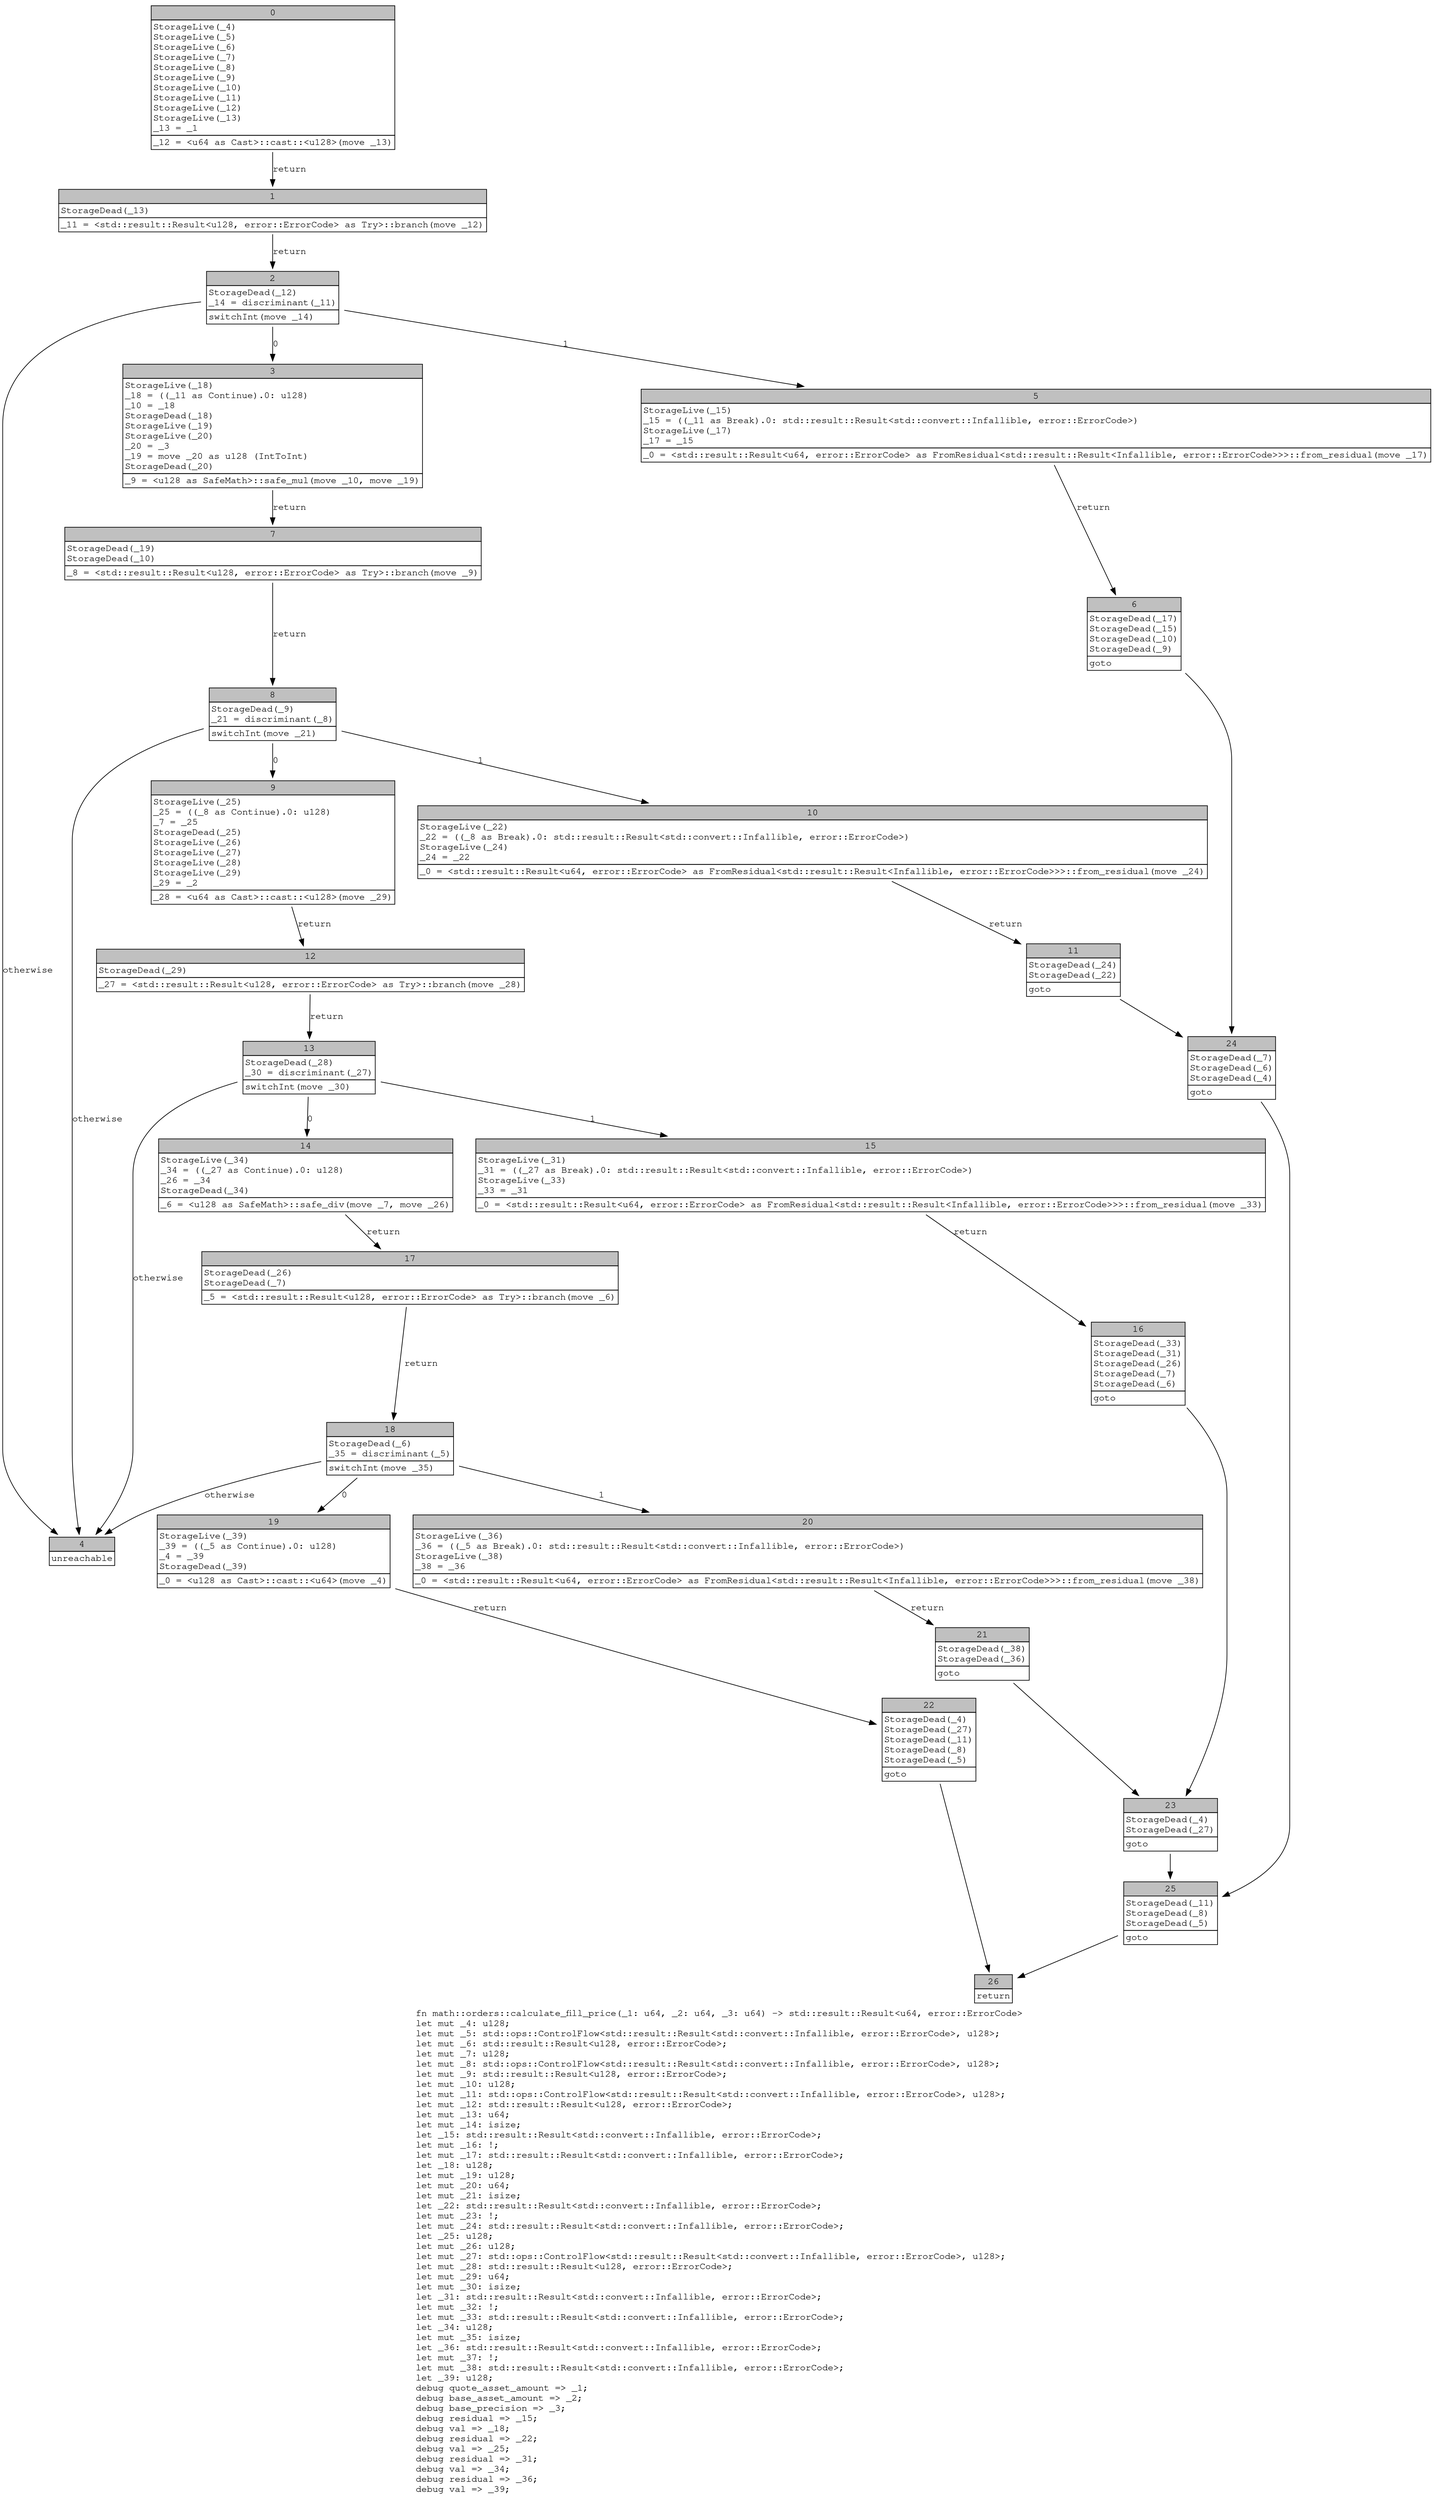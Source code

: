 digraph Mir_0_2610 {
    graph [fontname="Courier, monospace"];
    node [fontname="Courier, monospace"];
    edge [fontname="Courier, monospace"];
    label=<fn math::orders::calculate_fill_price(_1: u64, _2: u64, _3: u64) -&gt; std::result::Result&lt;u64, error::ErrorCode&gt;<br align="left"/>let mut _4: u128;<br align="left"/>let mut _5: std::ops::ControlFlow&lt;std::result::Result&lt;std::convert::Infallible, error::ErrorCode&gt;, u128&gt;;<br align="left"/>let mut _6: std::result::Result&lt;u128, error::ErrorCode&gt;;<br align="left"/>let mut _7: u128;<br align="left"/>let mut _8: std::ops::ControlFlow&lt;std::result::Result&lt;std::convert::Infallible, error::ErrorCode&gt;, u128&gt;;<br align="left"/>let mut _9: std::result::Result&lt;u128, error::ErrorCode&gt;;<br align="left"/>let mut _10: u128;<br align="left"/>let mut _11: std::ops::ControlFlow&lt;std::result::Result&lt;std::convert::Infallible, error::ErrorCode&gt;, u128&gt;;<br align="left"/>let mut _12: std::result::Result&lt;u128, error::ErrorCode&gt;;<br align="left"/>let mut _13: u64;<br align="left"/>let mut _14: isize;<br align="left"/>let _15: std::result::Result&lt;std::convert::Infallible, error::ErrorCode&gt;;<br align="left"/>let mut _16: !;<br align="left"/>let mut _17: std::result::Result&lt;std::convert::Infallible, error::ErrorCode&gt;;<br align="left"/>let _18: u128;<br align="left"/>let mut _19: u128;<br align="left"/>let mut _20: u64;<br align="left"/>let mut _21: isize;<br align="left"/>let _22: std::result::Result&lt;std::convert::Infallible, error::ErrorCode&gt;;<br align="left"/>let mut _23: !;<br align="left"/>let mut _24: std::result::Result&lt;std::convert::Infallible, error::ErrorCode&gt;;<br align="left"/>let _25: u128;<br align="left"/>let mut _26: u128;<br align="left"/>let mut _27: std::ops::ControlFlow&lt;std::result::Result&lt;std::convert::Infallible, error::ErrorCode&gt;, u128&gt;;<br align="left"/>let mut _28: std::result::Result&lt;u128, error::ErrorCode&gt;;<br align="left"/>let mut _29: u64;<br align="left"/>let mut _30: isize;<br align="left"/>let _31: std::result::Result&lt;std::convert::Infallible, error::ErrorCode&gt;;<br align="left"/>let mut _32: !;<br align="left"/>let mut _33: std::result::Result&lt;std::convert::Infallible, error::ErrorCode&gt;;<br align="left"/>let _34: u128;<br align="left"/>let mut _35: isize;<br align="left"/>let _36: std::result::Result&lt;std::convert::Infallible, error::ErrorCode&gt;;<br align="left"/>let mut _37: !;<br align="left"/>let mut _38: std::result::Result&lt;std::convert::Infallible, error::ErrorCode&gt;;<br align="left"/>let _39: u128;<br align="left"/>debug quote_asset_amount =&gt; _1;<br align="left"/>debug base_asset_amount =&gt; _2;<br align="left"/>debug base_precision =&gt; _3;<br align="left"/>debug residual =&gt; _15;<br align="left"/>debug val =&gt; _18;<br align="left"/>debug residual =&gt; _22;<br align="left"/>debug val =&gt; _25;<br align="left"/>debug residual =&gt; _31;<br align="left"/>debug val =&gt; _34;<br align="left"/>debug residual =&gt; _36;<br align="left"/>debug val =&gt; _39;<br align="left"/>>;
    bb0__0_2610 [shape="none", label=<<table border="0" cellborder="1" cellspacing="0"><tr><td bgcolor="gray" align="center" colspan="1">0</td></tr><tr><td align="left" balign="left">StorageLive(_4)<br/>StorageLive(_5)<br/>StorageLive(_6)<br/>StorageLive(_7)<br/>StorageLive(_8)<br/>StorageLive(_9)<br/>StorageLive(_10)<br/>StorageLive(_11)<br/>StorageLive(_12)<br/>StorageLive(_13)<br/>_13 = _1<br/></td></tr><tr><td align="left">_12 = &lt;u64 as Cast&gt;::cast::&lt;u128&gt;(move _13)</td></tr></table>>];
    bb1__0_2610 [shape="none", label=<<table border="0" cellborder="1" cellspacing="0"><tr><td bgcolor="gray" align="center" colspan="1">1</td></tr><tr><td align="left" balign="left">StorageDead(_13)<br/></td></tr><tr><td align="left">_11 = &lt;std::result::Result&lt;u128, error::ErrorCode&gt; as Try&gt;::branch(move _12)</td></tr></table>>];
    bb2__0_2610 [shape="none", label=<<table border="0" cellborder="1" cellspacing="0"><tr><td bgcolor="gray" align="center" colspan="1">2</td></tr><tr><td align="left" balign="left">StorageDead(_12)<br/>_14 = discriminant(_11)<br/></td></tr><tr><td align="left">switchInt(move _14)</td></tr></table>>];
    bb3__0_2610 [shape="none", label=<<table border="0" cellborder="1" cellspacing="0"><tr><td bgcolor="gray" align="center" colspan="1">3</td></tr><tr><td align="left" balign="left">StorageLive(_18)<br/>_18 = ((_11 as Continue).0: u128)<br/>_10 = _18<br/>StorageDead(_18)<br/>StorageLive(_19)<br/>StorageLive(_20)<br/>_20 = _3<br/>_19 = move _20 as u128 (IntToInt)<br/>StorageDead(_20)<br/></td></tr><tr><td align="left">_9 = &lt;u128 as SafeMath&gt;::safe_mul(move _10, move _19)</td></tr></table>>];
    bb4__0_2610 [shape="none", label=<<table border="0" cellborder="1" cellspacing="0"><tr><td bgcolor="gray" align="center" colspan="1">4</td></tr><tr><td align="left">unreachable</td></tr></table>>];
    bb5__0_2610 [shape="none", label=<<table border="0" cellborder="1" cellspacing="0"><tr><td bgcolor="gray" align="center" colspan="1">5</td></tr><tr><td align="left" balign="left">StorageLive(_15)<br/>_15 = ((_11 as Break).0: std::result::Result&lt;std::convert::Infallible, error::ErrorCode&gt;)<br/>StorageLive(_17)<br/>_17 = _15<br/></td></tr><tr><td align="left">_0 = &lt;std::result::Result&lt;u64, error::ErrorCode&gt; as FromResidual&lt;std::result::Result&lt;Infallible, error::ErrorCode&gt;&gt;&gt;::from_residual(move _17)</td></tr></table>>];
    bb6__0_2610 [shape="none", label=<<table border="0" cellborder="1" cellspacing="0"><tr><td bgcolor="gray" align="center" colspan="1">6</td></tr><tr><td align="left" balign="left">StorageDead(_17)<br/>StorageDead(_15)<br/>StorageDead(_10)<br/>StorageDead(_9)<br/></td></tr><tr><td align="left">goto</td></tr></table>>];
    bb7__0_2610 [shape="none", label=<<table border="0" cellborder="1" cellspacing="0"><tr><td bgcolor="gray" align="center" colspan="1">7</td></tr><tr><td align="left" balign="left">StorageDead(_19)<br/>StorageDead(_10)<br/></td></tr><tr><td align="left">_8 = &lt;std::result::Result&lt;u128, error::ErrorCode&gt; as Try&gt;::branch(move _9)</td></tr></table>>];
    bb8__0_2610 [shape="none", label=<<table border="0" cellborder="1" cellspacing="0"><tr><td bgcolor="gray" align="center" colspan="1">8</td></tr><tr><td align="left" balign="left">StorageDead(_9)<br/>_21 = discriminant(_8)<br/></td></tr><tr><td align="left">switchInt(move _21)</td></tr></table>>];
    bb9__0_2610 [shape="none", label=<<table border="0" cellborder="1" cellspacing="0"><tr><td bgcolor="gray" align="center" colspan="1">9</td></tr><tr><td align="left" balign="left">StorageLive(_25)<br/>_25 = ((_8 as Continue).0: u128)<br/>_7 = _25<br/>StorageDead(_25)<br/>StorageLive(_26)<br/>StorageLive(_27)<br/>StorageLive(_28)<br/>StorageLive(_29)<br/>_29 = _2<br/></td></tr><tr><td align="left">_28 = &lt;u64 as Cast&gt;::cast::&lt;u128&gt;(move _29)</td></tr></table>>];
    bb10__0_2610 [shape="none", label=<<table border="0" cellborder="1" cellspacing="0"><tr><td bgcolor="gray" align="center" colspan="1">10</td></tr><tr><td align="left" balign="left">StorageLive(_22)<br/>_22 = ((_8 as Break).0: std::result::Result&lt;std::convert::Infallible, error::ErrorCode&gt;)<br/>StorageLive(_24)<br/>_24 = _22<br/></td></tr><tr><td align="left">_0 = &lt;std::result::Result&lt;u64, error::ErrorCode&gt; as FromResidual&lt;std::result::Result&lt;Infallible, error::ErrorCode&gt;&gt;&gt;::from_residual(move _24)</td></tr></table>>];
    bb11__0_2610 [shape="none", label=<<table border="0" cellborder="1" cellspacing="0"><tr><td bgcolor="gray" align="center" colspan="1">11</td></tr><tr><td align="left" balign="left">StorageDead(_24)<br/>StorageDead(_22)<br/></td></tr><tr><td align="left">goto</td></tr></table>>];
    bb12__0_2610 [shape="none", label=<<table border="0" cellborder="1" cellspacing="0"><tr><td bgcolor="gray" align="center" colspan="1">12</td></tr><tr><td align="left" balign="left">StorageDead(_29)<br/></td></tr><tr><td align="left">_27 = &lt;std::result::Result&lt;u128, error::ErrorCode&gt; as Try&gt;::branch(move _28)</td></tr></table>>];
    bb13__0_2610 [shape="none", label=<<table border="0" cellborder="1" cellspacing="0"><tr><td bgcolor="gray" align="center" colspan="1">13</td></tr><tr><td align="left" balign="left">StorageDead(_28)<br/>_30 = discriminant(_27)<br/></td></tr><tr><td align="left">switchInt(move _30)</td></tr></table>>];
    bb14__0_2610 [shape="none", label=<<table border="0" cellborder="1" cellspacing="0"><tr><td bgcolor="gray" align="center" colspan="1">14</td></tr><tr><td align="left" balign="left">StorageLive(_34)<br/>_34 = ((_27 as Continue).0: u128)<br/>_26 = _34<br/>StorageDead(_34)<br/></td></tr><tr><td align="left">_6 = &lt;u128 as SafeMath&gt;::safe_div(move _7, move _26)</td></tr></table>>];
    bb15__0_2610 [shape="none", label=<<table border="0" cellborder="1" cellspacing="0"><tr><td bgcolor="gray" align="center" colspan="1">15</td></tr><tr><td align="left" balign="left">StorageLive(_31)<br/>_31 = ((_27 as Break).0: std::result::Result&lt;std::convert::Infallible, error::ErrorCode&gt;)<br/>StorageLive(_33)<br/>_33 = _31<br/></td></tr><tr><td align="left">_0 = &lt;std::result::Result&lt;u64, error::ErrorCode&gt; as FromResidual&lt;std::result::Result&lt;Infallible, error::ErrorCode&gt;&gt;&gt;::from_residual(move _33)</td></tr></table>>];
    bb16__0_2610 [shape="none", label=<<table border="0" cellborder="1" cellspacing="0"><tr><td bgcolor="gray" align="center" colspan="1">16</td></tr><tr><td align="left" balign="left">StorageDead(_33)<br/>StorageDead(_31)<br/>StorageDead(_26)<br/>StorageDead(_7)<br/>StorageDead(_6)<br/></td></tr><tr><td align="left">goto</td></tr></table>>];
    bb17__0_2610 [shape="none", label=<<table border="0" cellborder="1" cellspacing="0"><tr><td bgcolor="gray" align="center" colspan="1">17</td></tr><tr><td align="left" balign="left">StorageDead(_26)<br/>StorageDead(_7)<br/></td></tr><tr><td align="left">_5 = &lt;std::result::Result&lt;u128, error::ErrorCode&gt; as Try&gt;::branch(move _6)</td></tr></table>>];
    bb18__0_2610 [shape="none", label=<<table border="0" cellborder="1" cellspacing="0"><tr><td bgcolor="gray" align="center" colspan="1">18</td></tr><tr><td align="left" balign="left">StorageDead(_6)<br/>_35 = discriminant(_5)<br/></td></tr><tr><td align="left">switchInt(move _35)</td></tr></table>>];
    bb19__0_2610 [shape="none", label=<<table border="0" cellborder="1" cellspacing="0"><tr><td bgcolor="gray" align="center" colspan="1">19</td></tr><tr><td align="left" balign="left">StorageLive(_39)<br/>_39 = ((_5 as Continue).0: u128)<br/>_4 = _39<br/>StorageDead(_39)<br/></td></tr><tr><td align="left">_0 = &lt;u128 as Cast&gt;::cast::&lt;u64&gt;(move _4)</td></tr></table>>];
    bb20__0_2610 [shape="none", label=<<table border="0" cellborder="1" cellspacing="0"><tr><td bgcolor="gray" align="center" colspan="1">20</td></tr><tr><td align="left" balign="left">StorageLive(_36)<br/>_36 = ((_5 as Break).0: std::result::Result&lt;std::convert::Infallible, error::ErrorCode&gt;)<br/>StorageLive(_38)<br/>_38 = _36<br/></td></tr><tr><td align="left">_0 = &lt;std::result::Result&lt;u64, error::ErrorCode&gt; as FromResidual&lt;std::result::Result&lt;Infallible, error::ErrorCode&gt;&gt;&gt;::from_residual(move _38)</td></tr></table>>];
    bb21__0_2610 [shape="none", label=<<table border="0" cellborder="1" cellspacing="0"><tr><td bgcolor="gray" align="center" colspan="1">21</td></tr><tr><td align="left" balign="left">StorageDead(_38)<br/>StorageDead(_36)<br/></td></tr><tr><td align="left">goto</td></tr></table>>];
    bb22__0_2610 [shape="none", label=<<table border="0" cellborder="1" cellspacing="0"><tr><td bgcolor="gray" align="center" colspan="1">22</td></tr><tr><td align="left" balign="left">StorageDead(_4)<br/>StorageDead(_27)<br/>StorageDead(_11)<br/>StorageDead(_8)<br/>StorageDead(_5)<br/></td></tr><tr><td align="left">goto</td></tr></table>>];
    bb23__0_2610 [shape="none", label=<<table border="0" cellborder="1" cellspacing="0"><tr><td bgcolor="gray" align="center" colspan="1">23</td></tr><tr><td align="left" balign="left">StorageDead(_4)<br/>StorageDead(_27)<br/></td></tr><tr><td align="left">goto</td></tr></table>>];
    bb24__0_2610 [shape="none", label=<<table border="0" cellborder="1" cellspacing="0"><tr><td bgcolor="gray" align="center" colspan="1">24</td></tr><tr><td align="left" balign="left">StorageDead(_7)<br/>StorageDead(_6)<br/>StorageDead(_4)<br/></td></tr><tr><td align="left">goto</td></tr></table>>];
    bb25__0_2610 [shape="none", label=<<table border="0" cellborder="1" cellspacing="0"><tr><td bgcolor="gray" align="center" colspan="1">25</td></tr><tr><td align="left" balign="left">StorageDead(_11)<br/>StorageDead(_8)<br/>StorageDead(_5)<br/></td></tr><tr><td align="left">goto</td></tr></table>>];
    bb26__0_2610 [shape="none", label=<<table border="0" cellborder="1" cellspacing="0"><tr><td bgcolor="gray" align="center" colspan="1">26</td></tr><tr><td align="left">return</td></tr></table>>];
    bb0__0_2610 -> bb1__0_2610 [label="return"];
    bb1__0_2610 -> bb2__0_2610 [label="return"];
    bb2__0_2610 -> bb3__0_2610 [label="0"];
    bb2__0_2610 -> bb5__0_2610 [label="1"];
    bb2__0_2610 -> bb4__0_2610 [label="otherwise"];
    bb3__0_2610 -> bb7__0_2610 [label="return"];
    bb5__0_2610 -> bb6__0_2610 [label="return"];
    bb6__0_2610 -> bb24__0_2610 [label=""];
    bb7__0_2610 -> bb8__0_2610 [label="return"];
    bb8__0_2610 -> bb9__0_2610 [label="0"];
    bb8__0_2610 -> bb10__0_2610 [label="1"];
    bb8__0_2610 -> bb4__0_2610 [label="otherwise"];
    bb9__0_2610 -> bb12__0_2610 [label="return"];
    bb10__0_2610 -> bb11__0_2610 [label="return"];
    bb11__0_2610 -> bb24__0_2610 [label=""];
    bb12__0_2610 -> bb13__0_2610 [label="return"];
    bb13__0_2610 -> bb14__0_2610 [label="0"];
    bb13__0_2610 -> bb15__0_2610 [label="1"];
    bb13__0_2610 -> bb4__0_2610 [label="otherwise"];
    bb14__0_2610 -> bb17__0_2610 [label="return"];
    bb15__0_2610 -> bb16__0_2610 [label="return"];
    bb16__0_2610 -> bb23__0_2610 [label=""];
    bb17__0_2610 -> bb18__0_2610 [label="return"];
    bb18__0_2610 -> bb19__0_2610 [label="0"];
    bb18__0_2610 -> bb20__0_2610 [label="1"];
    bb18__0_2610 -> bb4__0_2610 [label="otherwise"];
    bb19__0_2610 -> bb22__0_2610 [label="return"];
    bb20__0_2610 -> bb21__0_2610 [label="return"];
    bb21__0_2610 -> bb23__0_2610 [label=""];
    bb22__0_2610 -> bb26__0_2610 [label=""];
    bb23__0_2610 -> bb25__0_2610 [label=""];
    bb24__0_2610 -> bb25__0_2610 [label=""];
    bb25__0_2610 -> bb26__0_2610 [label=""];
}
